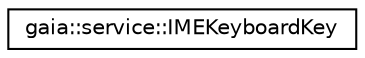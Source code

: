 digraph G
{
  edge [fontname="Helvetica",fontsize="10",labelfontname="Helvetica",labelfontsize="10"];
  node [fontname="Helvetica",fontsize="10",shape=record];
  rankdir=LR;
  Node1 [label="gaia::service::IMEKeyboardKey",height=0.2,width=0.4,color="black", fillcolor="white", style="filled",URL="$d1/d99/classgaia_1_1service_1_1_i_m_e_keyboard_key.html",tooltip="Class for describing the position and characteristics of a single key in the keyboard(IMEKeyboard)."];
}
